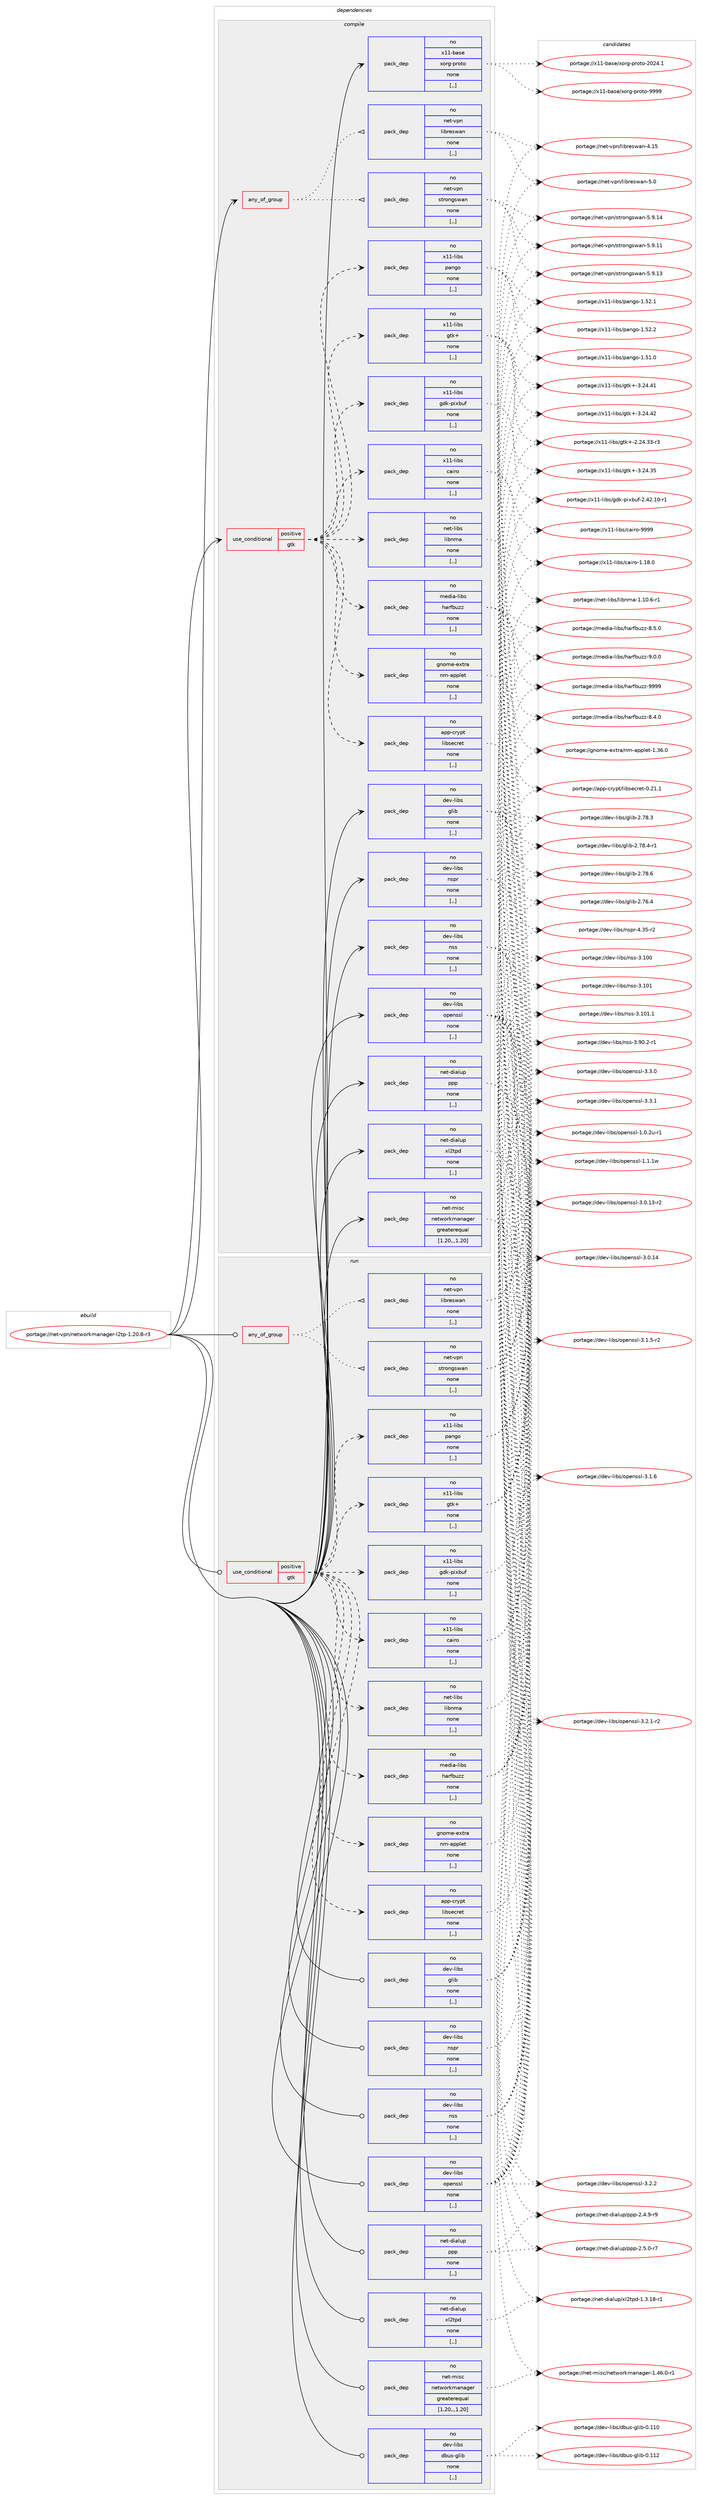 digraph prolog {

# *************
# Graph options
# *************

newrank=true;
concentrate=true;
compound=true;
graph [rankdir=LR,fontname=Helvetica,fontsize=10,ranksep=1.5];#, ranksep=2.5, nodesep=0.2];
edge  [arrowhead=vee];
node  [fontname=Helvetica,fontsize=10];

# **********
# The ebuild
# **********

subgraph cluster_leftcol {
color=gray;
rank=same;
label=<<i>ebuild</i>>;
id [label="portage://net-vpn/networkmanager-l2tp-1.20.8-r3", color=red, width=4, href="../net-vpn/networkmanager-l2tp-1.20.8-r3.svg"];
}

# ****************
# The dependencies
# ****************

subgraph cluster_midcol {
color=gray;
label=<<i>dependencies</i>>;
subgraph cluster_compile {
fillcolor="#eeeeee";
style=filled;
label=<<i>compile</i>>;
subgraph any2543 {
dependency376897 [label=<<TABLE BORDER="0" CELLBORDER="1" CELLSPACING="0" CELLPADDING="4"><TR><TD CELLPADDING="10">any_of_group</TD></TR></TABLE>>, shape=none, color=red];subgraph pack274647 {
dependency376898 [label=<<TABLE BORDER="0" CELLBORDER="1" CELLSPACING="0" CELLPADDING="4" WIDTH="220"><TR><TD ROWSPAN="6" CELLPADDING="30">pack_dep</TD></TR><TR><TD WIDTH="110">no</TD></TR><TR><TD>net-vpn</TD></TR><TR><TD>strongswan</TD></TR><TR><TD>none</TD></TR><TR><TD>[,,]</TD></TR></TABLE>>, shape=none, color=blue];
}
dependency376897:e -> dependency376898:w [weight=20,style="dotted",arrowhead="oinv"];
subgraph pack274648 {
dependency376899 [label=<<TABLE BORDER="0" CELLBORDER="1" CELLSPACING="0" CELLPADDING="4" WIDTH="220"><TR><TD ROWSPAN="6" CELLPADDING="30">pack_dep</TD></TR><TR><TD WIDTH="110">no</TD></TR><TR><TD>net-vpn</TD></TR><TR><TD>libreswan</TD></TR><TR><TD>none</TD></TR><TR><TD>[,,]</TD></TR></TABLE>>, shape=none, color=blue];
}
dependency376897:e -> dependency376899:w [weight=20,style="dotted",arrowhead="oinv"];
}
id:e -> dependency376897:w [weight=20,style="solid",arrowhead="vee"];
subgraph cond99526 {
dependency376900 [label=<<TABLE BORDER="0" CELLBORDER="1" CELLSPACING="0" CELLPADDING="4"><TR><TD ROWSPAN="3" CELLPADDING="10">use_conditional</TD></TR><TR><TD>positive</TD></TR><TR><TD>gtk</TD></TR></TABLE>>, shape=none, color=red];
subgraph pack274649 {
dependency376901 [label=<<TABLE BORDER="0" CELLBORDER="1" CELLSPACING="0" CELLPADDING="4" WIDTH="220"><TR><TD ROWSPAN="6" CELLPADDING="30">pack_dep</TD></TR><TR><TD WIDTH="110">no</TD></TR><TR><TD>app-crypt</TD></TR><TR><TD>libsecret</TD></TR><TR><TD>none</TD></TR><TR><TD>[,,]</TD></TR></TABLE>>, shape=none, color=blue];
}
dependency376900:e -> dependency376901:w [weight=20,style="dashed",arrowhead="vee"];
subgraph pack274650 {
dependency376902 [label=<<TABLE BORDER="0" CELLBORDER="1" CELLSPACING="0" CELLPADDING="4" WIDTH="220"><TR><TD ROWSPAN="6" CELLPADDING="30">pack_dep</TD></TR><TR><TD WIDTH="110">no</TD></TR><TR><TD>gnome-extra</TD></TR><TR><TD>nm-applet</TD></TR><TR><TD>none</TD></TR><TR><TD>[,,]</TD></TR></TABLE>>, shape=none, color=blue];
}
dependency376900:e -> dependency376902:w [weight=20,style="dashed",arrowhead="vee"];
subgraph pack274651 {
dependency376903 [label=<<TABLE BORDER="0" CELLBORDER="1" CELLSPACING="0" CELLPADDING="4" WIDTH="220"><TR><TD ROWSPAN="6" CELLPADDING="30">pack_dep</TD></TR><TR><TD WIDTH="110">no</TD></TR><TR><TD>media-libs</TD></TR><TR><TD>harfbuzz</TD></TR><TR><TD>none</TD></TR><TR><TD>[,,]</TD></TR></TABLE>>, shape=none, color=blue];
}
dependency376900:e -> dependency376903:w [weight=20,style="dashed",arrowhead="vee"];
subgraph pack274652 {
dependency376904 [label=<<TABLE BORDER="0" CELLBORDER="1" CELLSPACING="0" CELLPADDING="4" WIDTH="220"><TR><TD ROWSPAN="6" CELLPADDING="30">pack_dep</TD></TR><TR><TD WIDTH="110">no</TD></TR><TR><TD>net-libs</TD></TR><TR><TD>libnma</TD></TR><TR><TD>none</TD></TR><TR><TD>[,,]</TD></TR></TABLE>>, shape=none, color=blue];
}
dependency376900:e -> dependency376904:w [weight=20,style="dashed",arrowhead="vee"];
subgraph pack274653 {
dependency376905 [label=<<TABLE BORDER="0" CELLBORDER="1" CELLSPACING="0" CELLPADDING="4" WIDTH="220"><TR><TD ROWSPAN="6" CELLPADDING="30">pack_dep</TD></TR><TR><TD WIDTH="110">no</TD></TR><TR><TD>x11-libs</TD></TR><TR><TD>cairo</TD></TR><TR><TD>none</TD></TR><TR><TD>[,,]</TD></TR></TABLE>>, shape=none, color=blue];
}
dependency376900:e -> dependency376905:w [weight=20,style="dashed",arrowhead="vee"];
subgraph pack274654 {
dependency376906 [label=<<TABLE BORDER="0" CELLBORDER="1" CELLSPACING="0" CELLPADDING="4" WIDTH="220"><TR><TD ROWSPAN="6" CELLPADDING="30">pack_dep</TD></TR><TR><TD WIDTH="110">no</TD></TR><TR><TD>x11-libs</TD></TR><TR><TD>gdk-pixbuf</TD></TR><TR><TD>none</TD></TR><TR><TD>[,,]</TD></TR></TABLE>>, shape=none, color=blue];
}
dependency376900:e -> dependency376906:w [weight=20,style="dashed",arrowhead="vee"];
subgraph pack274655 {
dependency376907 [label=<<TABLE BORDER="0" CELLBORDER="1" CELLSPACING="0" CELLPADDING="4" WIDTH="220"><TR><TD ROWSPAN="6" CELLPADDING="30">pack_dep</TD></TR><TR><TD WIDTH="110">no</TD></TR><TR><TD>x11-libs</TD></TR><TR><TD>gtk+</TD></TR><TR><TD>none</TD></TR><TR><TD>[,,]</TD></TR></TABLE>>, shape=none, color=blue];
}
dependency376900:e -> dependency376907:w [weight=20,style="dashed",arrowhead="vee"];
subgraph pack274656 {
dependency376908 [label=<<TABLE BORDER="0" CELLBORDER="1" CELLSPACING="0" CELLPADDING="4" WIDTH="220"><TR><TD ROWSPAN="6" CELLPADDING="30">pack_dep</TD></TR><TR><TD WIDTH="110">no</TD></TR><TR><TD>x11-libs</TD></TR><TR><TD>pango</TD></TR><TR><TD>none</TD></TR><TR><TD>[,,]</TD></TR></TABLE>>, shape=none, color=blue];
}
dependency376900:e -> dependency376908:w [weight=20,style="dashed",arrowhead="vee"];
}
id:e -> dependency376900:w [weight=20,style="solid",arrowhead="vee"];
subgraph pack274657 {
dependency376909 [label=<<TABLE BORDER="0" CELLBORDER="1" CELLSPACING="0" CELLPADDING="4" WIDTH="220"><TR><TD ROWSPAN="6" CELLPADDING="30">pack_dep</TD></TR><TR><TD WIDTH="110">no</TD></TR><TR><TD>dev-libs</TD></TR><TR><TD>glib</TD></TR><TR><TD>none</TD></TR><TR><TD>[,,]</TD></TR></TABLE>>, shape=none, color=blue];
}
id:e -> dependency376909:w [weight=20,style="solid",arrowhead="vee"];
subgraph pack274658 {
dependency376910 [label=<<TABLE BORDER="0" CELLBORDER="1" CELLSPACING="0" CELLPADDING="4" WIDTH="220"><TR><TD ROWSPAN="6" CELLPADDING="30">pack_dep</TD></TR><TR><TD WIDTH="110">no</TD></TR><TR><TD>dev-libs</TD></TR><TR><TD>nspr</TD></TR><TR><TD>none</TD></TR><TR><TD>[,,]</TD></TR></TABLE>>, shape=none, color=blue];
}
id:e -> dependency376910:w [weight=20,style="solid",arrowhead="vee"];
subgraph pack274659 {
dependency376911 [label=<<TABLE BORDER="0" CELLBORDER="1" CELLSPACING="0" CELLPADDING="4" WIDTH="220"><TR><TD ROWSPAN="6" CELLPADDING="30">pack_dep</TD></TR><TR><TD WIDTH="110">no</TD></TR><TR><TD>dev-libs</TD></TR><TR><TD>nss</TD></TR><TR><TD>none</TD></TR><TR><TD>[,,]</TD></TR></TABLE>>, shape=none, color=blue];
}
id:e -> dependency376911:w [weight=20,style="solid",arrowhead="vee"];
subgraph pack274660 {
dependency376912 [label=<<TABLE BORDER="0" CELLBORDER="1" CELLSPACING="0" CELLPADDING="4" WIDTH="220"><TR><TD ROWSPAN="6" CELLPADDING="30">pack_dep</TD></TR><TR><TD WIDTH="110">no</TD></TR><TR><TD>dev-libs</TD></TR><TR><TD>openssl</TD></TR><TR><TD>none</TD></TR><TR><TD>[,,]</TD></TR></TABLE>>, shape=none, color=blue];
}
id:e -> dependency376912:w [weight=20,style="solid",arrowhead="vee"];
subgraph pack274661 {
dependency376913 [label=<<TABLE BORDER="0" CELLBORDER="1" CELLSPACING="0" CELLPADDING="4" WIDTH="220"><TR><TD ROWSPAN="6" CELLPADDING="30">pack_dep</TD></TR><TR><TD WIDTH="110">no</TD></TR><TR><TD>net-dialup</TD></TR><TR><TD>ppp</TD></TR><TR><TD>none</TD></TR><TR><TD>[,,]</TD></TR></TABLE>>, shape=none, color=blue];
}
id:e -> dependency376913:w [weight=20,style="solid",arrowhead="vee"];
subgraph pack274662 {
dependency376914 [label=<<TABLE BORDER="0" CELLBORDER="1" CELLSPACING="0" CELLPADDING="4" WIDTH="220"><TR><TD ROWSPAN="6" CELLPADDING="30">pack_dep</TD></TR><TR><TD WIDTH="110">no</TD></TR><TR><TD>net-dialup</TD></TR><TR><TD>xl2tpd</TD></TR><TR><TD>none</TD></TR><TR><TD>[,,]</TD></TR></TABLE>>, shape=none, color=blue];
}
id:e -> dependency376914:w [weight=20,style="solid",arrowhead="vee"];
subgraph pack274663 {
dependency376915 [label=<<TABLE BORDER="0" CELLBORDER="1" CELLSPACING="0" CELLPADDING="4" WIDTH="220"><TR><TD ROWSPAN="6" CELLPADDING="30">pack_dep</TD></TR><TR><TD WIDTH="110">no</TD></TR><TR><TD>net-misc</TD></TR><TR><TD>networkmanager</TD></TR><TR><TD>greaterequal</TD></TR><TR><TD>[1.20,,,1.20]</TD></TR></TABLE>>, shape=none, color=blue];
}
id:e -> dependency376915:w [weight=20,style="solid",arrowhead="vee"];
subgraph pack274664 {
dependency376916 [label=<<TABLE BORDER="0" CELLBORDER="1" CELLSPACING="0" CELLPADDING="4" WIDTH="220"><TR><TD ROWSPAN="6" CELLPADDING="30">pack_dep</TD></TR><TR><TD WIDTH="110">no</TD></TR><TR><TD>x11-base</TD></TR><TR><TD>xorg-proto</TD></TR><TR><TD>none</TD></TR><TR><TD>[,,]</TD></TR></TABLE>>, shape=none, color=blue];
}
id:e -> dependency376916:w [weight=20,style="solid",arrowhead="vee"];
}
subgraph cluster_compileandrun {
fillcolor="#eeeeee";
style=filled;
label=<<i>compile and run</i>>;
}
subgraph cluster_run {
fillcolor="#eeeeee";
style=filled;
label=<<i>run</i>>;
subgraph any2544 {
dependency376917 [label=<<TABLE BORDER="0" CELLBORDER="1" CELLSPACING="0" CELLPADDING="4"><TR><TD CELLPADDING="10">any_of_group</TD></TR></TABLE>>, shape=none, color=red];subgraph pack274665 {
dependency376918 [label=<<TABLE BORDER="0" CELLBORDER="1" CELLSPACING="0" CELLPADDING="4" WIDTH="220"><TR><TD ROWSPAN="6" CELLPADDING="30">pack_dep</TD></TR><TR><TD WIDTH="110">no</TD></TR><TR><TD>net-vpn</TD></TR><TR><TD>strongswan</TD></TR><TR><TD>none</TD></TR><TR><TD>[,,]</TD></TR></TABLE>>, shape=none, color=blue];
}
dependency376917:e -> dependency376918:w [weight=20,style="dotted",arrowhead="oinv"];
subgraph pack274666 {
dependency376919 [label=<<TABLE BORDER="0" CELLBORDER="1" CELLSPACING="0" CELLPADDING="4" WIDTH="220"><TR><TD ROWSPAN="6" CELLPADDING="30">pack_dep</TD></TR><TR><TD WIDTH="110">no</TD></TR><TR><TD>net-vpn</TD></TR><TR><TD>libreswan</TD></TR><TR><TD>none</TD></TR><TR><TD>[,,]</TD></TR></TABLE>>, shape=none, color=blue];
}
dependency376917:e -> dependency376919:w [weight=20,style="dotted",arrowhead="oinv"];
}
id:e -> dependency376917:w [weight=20,style="solid",arrowhead="odot"];
subgraph cond99527 {
dependency376920 [label=<<TABLE BORDER="0" CELLBORDER="1" CELLSPACING="0" CELLPADDING="4"><TR><TD ROWSPAN="3" CELLPADDING="10">use_conditional</TD></TR><TR><TD>positive</TD></TR><TR><TD>gtk</TD></TR></TABLE>>, shape=none, color=red];
subgraph pack274667 {
dependency376921 [label=<<TABLE BORDER="0" CELLBORDER="1" CELLSPACING="0" CELLPADDING="4" WIDTH="220"><TR><TD ROWSPAN="6" CELLPADDING="30">pack_dep</TD></TR><TR><TD WIDTH="110">no</TD></TR><TR><TD>app-crypt</TD></TR><TR><TD>libsecret</TD></TR><TR><TD>none</TD></TR><TR><TD>[,,]</TD></TR></TABLE>>, shape=none, color=blue];
}
dependency376920:e -> dependency376921:w [weight=20,style="dashed",arrowhead="vee"];
subgraph pack274668 {
dependency376922 [label=<<TABLE BORDER="0" CELLBORDER="1" CELLSPACING="0" CELLPADDING="4" WIDTH="220"><TR><TD ROWSPAN="6" CELLPADDING="30">pack_dep</TD></TR><TR><TD WIDTH="110">no</TD></TR><TR><TD>gnome-extra</TD></TR><TR><TD>nm-applet</TD></TR><TR><TD>none</TD></TR><TR><TD>[,,]</TD></TR></TABLE>>, shape=none, color=blue];
}
dependency376920:e -> dependency376922:w [weight=20,style="dashed",arrowhead="vee"];
subgraph pack274669 {
dependency376923 [label=<<TABLE BORDER="0" CELLBORDER="1" CELLSPACING="0" CELLPADDING="4" WIDTH="220"><TR><TD ROWSPAN="6" CELLPADDING="30">pack_dep</TD></TR><TR><TD WIDTH="110">no</TD></TR><TR><TD>media-libs</TD></TR><TR><TD>harfbuzz</TD></TR><TR><TD>none</TD></TR><TR><TD>[,,]</TD></TR></TABLE>>, shape=none, color=blue];
}
dependency376920:e -> dependency376923:w [weight=20,style="dashed",arrowhead="vee"];
subgraph pack274670 {
dependency376924 [label=<<TABLE BORDER="0" CELLBORDER="1" CELLSPACING="0" CELLPADDING="4" WIDTH="220"><TR><TD ROWSPAN="6" CELLPADDING="30">pack_dep</TD></TR><TR><TD WIDTH="110">no</TD></TR><TR><TD>net-libs</TD></TR><TR><TD>libnma</TD></TR><TR><TD>none</TD></TR><TR><TD>[,,]</TD></TR></TABLE>>, shape=none, color=blue];
}
dependency376920:e -> dependency376924:w [weight=20,style="dashed",arrowhead="vee"];
subgraph pack274671 {
dependency376925 [label=<<TABLE BORDER="0" CELLBORDER="1" CELLSPACING="0" CELLPADDING="4" WIDTH="220"><TR><TD ROWSPAN="6" CELLPADDING="30">pack_dep</TD></TR><TR><TD WIDTH="110">no</TD></TR><TR><TD>x11-libs</TD></TR><TR><TD>cairo</TD></TR><TR><TD>none</TD></TR><TR><TD>[,,]</TD></TR></TABLE>>, shape=none, color=blue];
}
dependency376920:e -> dependency376925:w [weight=20,style="dashed",arrowhead="vee"];
subgraph pack274672 {
dependency376926 [label=<<TABLE BORDER="0" CELLBORDER="1" CELLSPACING="0" CELLPADDING="4" WIDTH="220"><TR><TD ROWSPAN="6" CELLPADDING="30">pack_dep</TD></TR><TR><TD WIDTH="110">no</TD></TR><TR><TD>x11-libs</TD></TR><TR><TD>gdk-pixbuf</TD></TR><TR><TD>none</TD></TR><TR><TD>[,,]</TD></TR></TABLE>>, shape=none, color=blue];
}
dependency376920:e -> dependency376926:w [weight=20,style="dashed",arrowhead="vee"];
subgraph pack274673 {
dependency376927 [label=<<TABLE BORDER="0" CELLBORDER="1" CELLSPACING="0" CELLPADDING="4" WIDTH="220"><TR><TD ROWSPAN="6" CELLPADDING="30">pack_dep</TD></TR><TR><TD WIDTH="110">no</TD></TR><TR><TD>x11-libs</TD></TR><TR><TD>gtk+</TD></TR><TR><TD>none</TD></TR><TR><TD>[,,]</TD></TR></TABLE>>, shape=none, color=blue];
}
dependency376920:e -> dependency376927:w [weight=20,style="dashed",arrowhead="vee"];
subgraph pack274674 {
dependency376928 [label=<<TABLE BORDER="0" CELLBORDER="1" CELLSPACING="0" CELLPADDING="4" WIDTH="220"><TR><TD ROWSPAN="6" CELLPADDING="30">pack_dep</TD></TR><TR><TD WIDTH="110">no</TD></TR><TR><TD>x11-libs</TD></TR><TR><TD>pango</TD></TR><TR><TD>none</TD></TR><TR><TD>[,,]</TD></TR></TABLE>>, shape=none, color=blue];
}
dependency376920:e -> dependency376928:w [weight=20,style="dashed",arrowhead="vee"];
}
id:e -> dependency376920:w [weight=20,style="solid",arrowhead="odot"];
subgraph pack274675 {
dependency376929 [label=<<TABLE BORDER="0" CELLBORDER="1" CELLSPACING="0" CELLPADDING="4" WIDTH="220"><TR><TD ROWSPAN="6" CELLPADDING="30">pack_dep</TD></TR><TR><TD WIDTH="110">no</TD></TR><TR><TD>dev-libs</TD></TR><TR><TD>dbus-glib</TD></TR><TR><TD>none</TD></TR><TR><TD>[,,]</TD></TR></TABLE>>, shape=none, color=blue];
}
id:e -> dependency376929:w [weight=20,style="solid",arrowhead="odot"];
subgraph pack274676 {
dependency376930 [label=<<TABLE BORDER="0" CELLBORDER="1" CELLSPACING="0" CELLPADDING="4" WIDTH="220"><TR><TD ROWSPAN="6" CELLPADDING="30">pack_dep</TD></TR><TR><TD WIDTH="110">no</TD></TR><TR><TD>dev-libs</TD></TR><TR><TD>glib</TD></TR><TR><TD>none</TD></TR><TR><TD>[,,]</TD></TR></TABLE>>, shape=none, color=blue];
}
id:e -> dependency376930:w [weight=20,style="solid",arrowhead="odot"];
subgraph pack274677 {
dependency376931 [label=<<TABLE BORDER="0" CELLBORDER="1" CELLSPACING="0" CELLPADDING="4" WIDTH="220"><TR><TD ROWSPAN="6" CELLPADDING="30">pack_dep</TD></TR><TR><TD WIDTH="110">no</TD></TR><TR><TD>dev-libs</TD></TR><TR><TD>nspr</TD></TR><TR><TD>none</TD></TR><TR><TD>[,,]</TD></TR></TABLE>>, shape=none, color=blue];
}
id:e -> dependency376931:w [weight=20,style="solid",arrowhead="odot"];
subgraph pack274678 {
dependency376932 [label=<<TABLE BORDER="0" CELLBORDER="1" CELLSPACING="0" CELLPADDING="4" WIDTH="220"><TR><TD ROWSPAN="6" CELLPADDING="30">pack_dep</TD></TR><TR><TD WIDTH="110">no</TD></TR><TR><TD>dev-libs</TD></TR><TR><TD>nss</TD></TR><TR><TD>none</TD></TR><TR><TD>[,,]</TD></TR></TABLE>>, shape=none, color=blue];
}
id:e -> dependency376932:w [weight=20,style="solid",arrowhead="odot"];
subgraph pack274679 {
dependency376933 [label=<<TABLE BORDER="0" CELLBORDER="1" CELLSPACING="0" CELLPADDING="4" WIDTH="220"><TR><TD ROWSPAN="6" CELLPADDING="30">pack_dep</TD></TR><TR><TD WIDTH="110">no</TD></TR><TR><TD>dev-libs</TD></TR><TR><TD>openssl</TD></TR><TR><TD>none</TD></TR><TR><TD>[,,]</TD></TR></TABLE>>, shape=none, color=blue];
}
id:e -> dependency376933:w [weight=20,style="solid",arrowhead="odot"];
subgraph pack274680 {
dependency376934 [label=<<TABLE BORDER="0" CELLBORDER="1" CELLSPACING="0" CELLPADDING="4" WIDTH="220"><TR><TD ROWSPAN="6" CELLPADDING="30">pack_dep</TD></TR><TR><TD WIDTH="110">no</TD></TR><TR><TD>net-dialup</TD></TR><TR><TD>ppp</TD></TR><TR><TD>none</TD></TR><TR><TD>[,,]</TD></TR></TABLE>>, shape=none, color=blue];
}
id:e -> dependency376934:w [weight=20,style="solid",arrowhead="odot"];
subgraph pack274681 {
dependency376935 [label=<<TABLE BORDER="0" CELLBORDER="1" CELLSPACING="0" CELLPADDING="4" WIDTH="220"><TR><TD ROWSPAN="6" CELLPADDING="30">pack_dep</TD></TR><TR><TD WIDTH="110">no</TD></TR><TR><TD>net-dialup</TD></TR><TR><TD>xl2tpd</TD></TR><TR><TD>none</TD></TR><TR><TD>[,,]</TD></TR></TABLE>>, shape=none, color=blue];
}
id:e -> dependency376935:w [weight=20,style="solid",arrowhead="odot"];
subgraph pack274682 {
dependency376936 [label=<<TABLE BORDER="0" CELLBORDER="1" CELLSPACING="0" CELLPADDING="4" WIDTH="220"><TR><TD ROWSPAN="6" CELLPADDING="30">pack_dep</TD></TR><TR><TD WIDTH="110">no</TD></TR><TR><TD>net-misc</TD></TR><TR><TD>networkmanager</TD></TR><TR><TD>greaterequal</TD></TR><TR><TD>[1.20,,,1.20]</TD></TR></TABLE>>, shape=none, color=blue];
}
id:e -> dependency376936:w [weight=20,style="solid",arrowhead="odot"];
}
}

# **************
# The candidates
# **************

subgraph cluster_choices {
rank=same;
color=gray;
label=<<i>candidates</i>>;

subgraph choice274647 {
color=black;
nodesep=1;
choice11010111645118112110471151161141111101031151199711045534657464949 [label="portage://net-vpn/strongswan-5.9.11", color=red, width=4,href="../net-vpn/strongswan-5.9.11.svg"];
choice11010111645118112110471151161141111101031151199711045534657464951 [label="portage://net-vpn/strongswan-5.9.13", color=red, width=4,href="../net-vpn/strongswan-5.9.13.svg"];
choice11010111645118112110471151161141111101031151199711045534657464952 [label="portage://net-vpn/strongswan-5.9.14", color=red, width=4,href="../net-vpn/strongswan-5.9.14.svg"];
dependency376898:e -> choice11010111645118112110471151161141111101031151199711045534657464949:w [style=dotted,weight="100"];
dependency376898:e -> choice11010111645118112110471151161141111101031151199711045534657464951:w [style=dotted,weight="100"];
dependency376898:e -> choice11010111645118112110471151161141111101031151199711045534657464952:w [style=dotted,weight="100"];
}
subgraph choice274648 {
color=black;
nodesep=1;
choice110101116451181121104710810598114101115119971104552464953 [label="portage://net-vpn/libreswan-4.15", color=red, width=4,href="../net-vpn/libreswan-4.15.svg"];
choice1101011164511811211047108105981141011151199711045534648 [label="portage://net-vpn/libreswan-5.0", color=red, width=4,href="../net-vpn/libreswan-5.0.svg"];
dependency376899:e -> choice110101116451181121104710810598114101115119971104552464953:w [style=dotted,weight="100"];
dependency376899:e -> choice1101011164511811211047108105981141011151199711045534648:w [style=dotted,weight="100"];
}
subgraph choice274649 {
color=black;
nodesep=1;
choice97112112459911412111211647108105981151019911410111645484650494649 [label="portage://app-crypt/libsecret-0.21.1", color=red, width=4,href="../app-crypt/libsecret-0.21.1.svg"];
dependency376901:e -> choice97112112459911412111211647108105981151019911410111645484650494649:w [style=dotted,weight="100"];
}
subgraph choice274650 {
color=black;
nodesep=1;
choice103110111109101451011201161149747110109459711211210810111645494651544648 [label="portage://gnome-extra/nm-applet-1.36.0", color=red, width=4,href="../gnome-extra/nm-applet-1.36.0.svg"];
dependency376902:e -> choice103110111109101451011201161149747110109459711211210810111645494651544648:w [style=dotted,weight="100"];
}
subgraph choice274651 {
color=black;
nodesep=1;
choice109101100105974510810598115471049711410298117122122455646524648 [label="portage://media-libs/harfbuzz-8.4.0", color=red, width=4,href="../media-libs/harfbuzz-8.4.0.svg"];
choice109101100105974510810598115471049711410298117122122455646534648 [label="portage://media-libs/harfbuzz-8.5.0", color=red, width=4,href="../media-libs/harfbuzz-8.5.0.svg"];
choice109101100105974510810598115471049711410298117122122455746484648 [label="portage://media-libs/harfbuzz-9.0.0", color=red, width=4,href="../media-libs/harfbuzz-9.0.0.svg"];
choice1091011001059745108105981154710497114102981171221224557575757 [label="portage://media-libs/harfbuzz-9999", color=red, width=4,href="../media-libs/harfbuzz-9999.svg"];
dependency376903:e -> choice109101100105974510810598115471049711410298117122122455646524648:w [style=dotted,weight="100"];
dependency376903:e -> choice109101100105974510810598115471049711410298117122122455646534648:w [style=dotted,weight="100"];
dependency376903:e -> choice109101100105974510810598115471049711410298117122122455746484648:w [style=dotted,weight="100"];
dependency376903:e -> choice1091011001059745108105981154710497114102981171221224557575757:w [style=dotted,weight="100"];
}
subgraph choice274652 {
color=black;
nodesep=1;
choice1101011164510810598115471081059811010997454946494846544511449 [label="portage://net-libs/libnma-1.10.6-r1", color=red, width=4,href="../net-libs/libnma-1.10.6-r1.svg"];
dependency376904:e -> choice1101011164510810598115471081059811010997454946494846544511449:w [style=dotted,weight="100"];
}
subgraph choice274653 {
color=black;
nodesep=1;
choice1204949451081059811547999710511411145494649564648 [label="portage://x11-libs/cairo-1.18.0", color=red, width=4,href="../x11-libs/cairo-1.18.0.svg"];
choice120494945108105981154799971051141114557575757 [label="portage://x11-libs/cairo-9999", color=red, width=4,href="../x11-libs/cairo-9999.svg"];
dependency376905:e -> choice1204949451081059811547999710511411145494649564648:w [style=dotted,weight="100"];
dependency376905:e -> choice120494945108105981154799971051141114557575757:w [style=dotted,weight="100"];
}
subgraph choice274654 {
color=black;
nodesep=1;
choice1204949451081059811547103100107451121051209811710245504652504649484511449 [label="portage://x11-libs/gdk-pixbuf-2.42.10-r1", color=red, width=4,href="../x11-libs/gdk-pixbuf-2.42.10-r1.svg"];
dependency376906:e -> choice1204949451081059811547103100107451121051209811710245504652504649484511449:w [style=dotted,weight="100"];
}
subgraph choice274655 {
color=black;
nodesep=1;
choice12049494510810598115471031161074345504650524651514511451 [label="portage://x11-libs/gtk+-2.24.33-r3", color=red, width=4,href="../x11-libs/gtk+-2.24.33-r3.svg"];
choice1204949451081059811547103116107434551465052465153 [label="portage://x11-libs/gtk+-3.24.35", color=red, width=4,href="../x11-libs/gtk+-3.24.35.svg"];
choice1204949451081059811547103116107434551465052465249 [label="portage://x11-libs/gtk+-3.24.41", color=red, width=4,href="../x11-libs/gtk+-3.24.41.svg"];
choice1204949451081059811547103116107434551465052465250 [label="portage://x11-libs/gtk+-3.24.42", color=red, width=4,href="../x11-libs/gtk+-3.24.42.svg"];
dependency376907:e -> choice12049494510810598115471031161074345504650524651514511451:w [style=dotted,weight="100"];
dependency376907:e -> choice1204949451081059811547103116107434551465052465153:w [style=dotted,weight="100"];
dependency376907:e -> choice1204949451081059811547103116107434551465052465249:w [style=dotted,weight="100"];
dependency376907:e -> choice1204949451081059811547103116107434551465052465250:w [style=dotted,weight="100"];
}
subgraph choice274656 {
color=black;
nodesep=1;
choice12049494510810598115471129711010311145494653494648 [label="portage://x11-libs/pango-1.51.0", color=red, width=4,href="../x11-libs/pango-1.51.0.svg"];
choice12049494510810598115471129711010311145494653504649 [label="portage://x11-libs/pango-1.52.1", color=red, width=4,href="../x11-libs/pango-1.52.1.svg"];
choice12049494510810598115471129711010311145494653504650 [label="portage://x11-libs/pango-1.52.2", color=red, width=4,href="../x11-libs/pango-1.52.2.svg"];
dependency376908:e -> choice12049494510810598115471129711010311145494653494648:w [style=dotted,weight="100"];
dependency376908:e -> choice12049494510810598115471129711010311145494653504649:w [style=dotted,weight="100"];
dependency376908:e -> choice12049494510810598115471129711010311145494653504650:w [style=dotted,weight="100"];
}
subgraph choice274657 {
color=black;
nodesep=1;
choice1001011184510810598115471031081059845504655544652 [label="portage://dev-libs/glib-2.76.4", color=red, width=4,href="../dev-libs/glib-2.76.4.svg"];
choice1001011184510810598115471031081059845504655564651 [label="portage://dev-libs/glib-2.78.3", color=red, width=4,href="../dev-libs/glib-2.78.3.svg"];
choice10010111845108105981154710310810598455046555646524511449 [label="portage://dev-libs/glib-2.78.4-r1", color=red, width=4,href="../dev-libs/glib-2.78.4-r1.svg"];
choice1001011184510810598115471031081059845504655564654 [label="portage://dev-libs/glib-2.78.6", color=red, width=4,href="../dev-libs/glib-2.78.6.svg"];
dependency376909:e -> choice1001011184510810598115471031081059845504655544652:w [style=dotted,weight="100"];
dependency376909:e -> choice1001011184510810598115471031081059845504655564651:w [style=dotted,weight="100"];
dependency376909:e -> choice10010111845108105981154710310810598455046555646524511449:w [style=dotted,weight="100"];
dependency376909:e -> choice1001011184510810598115471031081059845504655564654:w [style=dotted,weight="100"];
}
subgraph choice274658 {
color=black;
nodesep=1;
choice10010111845108105981154711011511211445524651534511450 [label="portage://dev-libs/nspr-4.35-r2", color=red, width=4,href="../dev-libs/nspr-4.35-r2.svg"];
dependency376910:e -> choice10010111845108105981154711011511211445524651534511450:w [style=dotted,weight="100"];
}
subgraph choice274659 {
color=black;
nodesep=1;
choice100101118451081059811547110115115455146494848 [label="portage://dev-libs/nss-3.100", color=red, width=4,href="../dev-libs/nss-3.100.svg"];
choice100101118451081059811547110115115455146494849 [label="portage://dev-libs/nss-3.101", color=red, width=4,href="../dev-libs/nss-3.101.svg"];
choice1001011184510810598115471101151154551464948494649 [label="portage://dev-libs/nss-3.101.1", color=red, width=4,href="../dev-libs/nss-3.101.1.svg"];
choice100101118451081059811547110115115455146574846504511449 [label="portage://dev-libs/nss-3.90.2-r1", color=red, width=4,href="../dev-libs/nss-3.90.2-r1.svg"];
dependency376911:e -> choice100101118451081059811547110115115455146494848:w [style=dotted,weight="100"];
dependency376911:e -> choice100101118451081059811547110115115455146494849:w [style=dotted,weight="100"];
dependency376911:e -> choice1001011184510810598115471101151154551464948494649:w [style=dotted,weight="100"];
dependency376911:e -> choice100101118451081059811547110115115455146574846504511449:w [style=dotted,weight="100"];
}
subgraph choice274660 {
color=black;
nodesep=1;
choice1001011184510810598115471111121011101151151084549464846501174511449 [label="portage://dev-libs/openssl-1.0.2u-r1", color=red, width=4,href="../dev-libs/openssl-1.0.2u-r1.svg"];
choice100101118451081059811547111112101110115115108454946494649119 [label="portage://dev-libs/openssl-1.1.1w", color=red, width=4,href="../dev-libs/openssl-1.1.1w.svg"];
choice100101118451081059811547111112101110115115108455146484649514511450 [label="portage://dev-libs/openssl-3.0.13-r2", color=red, width=4,href="../dev-libs/openssl-3.0.13-r2.svg"];
choice10010111845108105981154711111210111011511510845514648464952 [label="portage://dev-libs/openssl-3.0.14", color=red, width=4,href="../dev-libs/openssl-3.0.14.svg"];
choice1001011184510810598115471111121011101151151084551464946534511450 [label="portage://dev-libs/openssl-3.1.5-r2", color=red, width=4,href="../dev-libs/openssl-3.1.5-r2.svg"];
choice100101118451081059811547111112101110115115108455146494654 [label="portage://dev-libs/openssl-3.1.6", color=red, width=4,href="../dev-libs/openssl-3.1.6.svg"];
choice1001011184510810598115471111121011101151151084551465046494511450 [label="portage://dev-libs/openssl-3.2.1-r2", color=red, width=4,href="../dev-libs/openssl-3.2.1-r2.svg"];
choice100101118451081059811547111112101110115115108455146504650 [label="portage://dev-libs/openssl-3.2.2", color=red, width=4,href="../dev-libs/openssl-3.2.2.svg"];
choice100101118451081059811547111112101110115115108455146514648 [label="portage://dev-libs/openssl-3.3.0", color=red, width=4,href="../dev-libs/openssl-3.3.0.svg"];
choice100101118451081059811547111112101110115115108455146514649 [label="portage://dev-libs/openssl-3.3.1", color=red, width=4,href="../dev-libs/openssl-3.3.1.svg"];
dependency376912:e -> choice1001011184510810598115471111121011101151151084549464846501174511449:w [style=dotted,weight="100"];
dependency376912:e -> choice100101118451081059811547111112101110115115108454946494649119:w [style=dotted,weight="100"];
dependency376912:e -> choice100101118451081059811547111112101110115115108455146484649514511450:w [style=dotted,weight="100"];
dependency376912:e -> choice10010111845108105981154711111210111011511510845514648464952:w [style=dotted,weight="100"];
dependency376912:e -> choice1001011184510810598115471111121011101151151084551464946534511450:w [style=dotted,weight="100"];
dependency376912:e -> choice100101118451081059811547111112101110115115108455146494654:w [style=dotted,weight="100"];
dependency376912:e -> choice1001011184510810598115471111121011101151151084551465046494511450:w [style=dotted,weight="100"];
dependency376912:e -> choice100101118451081059811547111112101110115115108455146504650:w [style=dotted,weight="100"];
dependency376912:e -> choice100101118451081059811547111112101110115115108455146514648:w [style=dotted,weight="100"];
dependency376912:e -> choice100101118451081059811547111112101110115115108455146514649:w [style=dotted,weight="100"];
}
subgraph choice274661 {
color=black;
nodesep=1;
choice1101011164510010597108117112471121121124550465246574511457 [label="portage://net-dialup/ppp-2.4.9-r9", color=red, width=4,href="../net-dialup/ppp-2.4.9-r9.svg"];
choice1101011164510010597108117112471121121124550465346484511455 [label="portage://net-dialup/ppp-2.5.0-r7", color=red, width=4,href="../net-dialup/ppp-2.5.0-r7.svg"];
dependency376913:e -> choice1101011164510010597108117112471121121124550465246574511457:w [style=dotted,weight="100"];
dependency376913:e -> choice1101011164510010597108117112471121121124550465346484511455:w [style=dotted,weight="100"];
}
subgraph choice274662 {
color=black;
nodesep=1;
choice11010111645100105971081171124712010850116112100454946514649564511449 [label="portage://net-dialup/xl2tpd-1.3.18-r1", color=red, width=4,href="../net-dialup/xl2tpd-1.3.18-r1.svg"];
dependency376914:e -> choice11010111645100105971081171124712010850116112100454946514649564511449:w [style=dotted,weight="100"];
}
subgraph choice274663 {
color=black;
nodesep=1;
choice1101011164510910511599471101011161191111141071099711097103101114454946525446484511449 [label="portage://net-misc/networkmanager-1.46.0-r1", color=red, width=4,href="../net-misc/networkmanager-1.46.0-r1.svg"];
dependency376915:e -> choice1101011164510910511599471101011161191111141071099711097103101114454946525446484511449:w [style=dotted,weight="100"];
}
subgraph choice274664 {
color=black;
nodesep=1;
choice1204949459897115101471201111141034511211411111611145504850524649 [label="portage://x11-base/xorg-proto-2024.1", color=red, width=4,href="../x11-base/xorg-proto-2024.1.svg"];
choice120494945989711510147120111114103451121141111161114557575757 [label="portage://x11-base/xorg-proto-9999", color=red, width=4,href="../x11-base/xorg-proto-9999.svg"];
dependency376916:e -> choice1204949459897115101471201111141034511211411111611145504850524649:w [style=dotted,weight="100"];
dependency376916:e -> choice120494945989711510147120111114103451121141111161114557575757:w [style=dotted,weight="100"];
}
subgraph choice274665 {
color=black;
nodesep=1;
choice11010111645118112110471151161141111101031151199711045534657464949 [label="portage://net-vpn/strongswan-5.9.11", color=red, width=4,href="../net-vpn/strongswan-5.9.11.svg"];
choice11010111645118112110471151161141111101031151199711045534657464951 [label="portage://net-vpn/strongswan-5.9.13", color=red, width=4,href="../net-vpn/strongswan-5.9.13.svg"];
choice11010111645118112110471151161141111101031151199711045534657464952 [label="portage://net-vpn/strongswan-5.9.14", color=red, width=4,href="../net-vpn/strongswan-5.9.14.svg"];
dependency376918:e -> choice11010111645118112110471151161141111101031151199711045534657464949:w [style=dotted,weight="100"];
dependency376918:e -> choice11010111645118112110471151161141111101031151199711045534657464951:w [style=dotted,weight="100"];
dependency376918:e -> choice11010111645118112110471151161141111101031151199711045534657464952:w [style=dotted,weight="100"];
}
subgraph choice274666 {
color=black;
nodesep=1;
choice110101116451181121104710810598114101115119971104552464953 [label="portage://net-vpn/libreswan-4.15", color=red, width=4,href="../net-vpn/libreswan-4.15.svg"];
choice1101011164511811211047108105981141011151199711045534648 [label="portage://net-vpn/libreswan-5.0", color=red, width=4,href="../net-vpn/libreswan-5.0.svg"];
dependency376919:e -> choice110101116451181121104710810598114101115119971104552464953:w [style=dotted,weight="100"];
dependency376919:e -> choice1101011164511811211047108105981141011151199711045534648:w [style=dotted,weight="100"];
}
subgraph choice274667 {
color=black;
nodesep=1;
choice97112112459911412111211647108105981151019911410111645484650494649 [label="portage://app-crypt/libsecret-0.21.1", color=red, width=4,href="../app-crypt/libsecret-0.21.1.svg"];
dependency376921:e -> choice97112112459911412111211647108105981151019911410111645484650494649:w [style=dotted,weight="100"];
}
subgraph choice274668 {
color=black;
nodesep=1;
choice103110111109101451011201161149747110109459711211210810111645494651544648 [label="portage://gnome-extra/nm-applet-1.36.0", color=red, width=4,href="../gnome-extra/nm-applet-1.36.0.svg"];
dependency376922:e -> choice103110111109101451011201161149747110109459711211210810111645494651544648:w [style=dotted,weight="100"];
}
subgraph choice274669 {
color=black;
nodesep=1;
choice109101100105974510810598115471049711410298117122122455646524648 [label="portage://media-libs/harfbuzz-8.4.0", color=red, width=4,href="../media-libs/harfbuzz-8.4.0.svg"];
choice109101100105974510810598115471049711410298117122122455646534648 [label="portage://media-libs/harfbuzz-8.5.0", color=red, width=4,href="../media-libs/harfbuzz-8.5.0.svg"];
choice109101100105974510810598115471049711410298117122122455746484648 [label="portage://media-libs/harfbuzz-9.0.0", color=red, width=4,href="../media-libs/harfbuzz-9.0.0.svg"];
choice1091011001059745108105981154710497114102981171221224557575757 [label="portage://media-libs/harfbuzz-9999", color=red, width=4,href="../media-libs/harfbuzz-9999.svg"];
dependency376923:e -> choice109101100105974510810598115471049711410298117122122455646524648:w [style=dotted,weight="100"];
dependency376923:e -> choice109101100105974510810598115471049711410298117122122455646534648:w [style=dotted,weight="100"];
dependency376923:e -> choice109101100105974510810598115471049711410298117122122455746484648:w [style=dotted,weight="100"];
dependency376923:e -> choice1091011001059745108105981154710497114102981171221224557575757:w [style=dotted,weight="100"];
}
subgraph choice274670 {
color=black;
nodesep=1;
choice1101011164510810598115471081059811010997454946494846544511449 [label="portage://net-libs/libnma-1.10.6-r1", color=red, width=4,href="../net-libs/libnma-1.10.6-r1.svg"];
dependency376924:e -> choice1101011164510810598115471081059811010997454946494846544511449:w [style=dotted,weight="100"];
}
subgraph choice274671 {
color=black;
nodesep=1;
choice1204949451081059811547999710511411145494649564648 [label="portage://x11-libs/cairo-1.18.0", color=red, width=4,href="../x11-libs/cairo-1.18.0.svg"];
choice120494945108105981154799971051141114557575757 [label="portage://x11-libs/cairo-9999", color=red, width=4,href="../x11-libs/cairo-9999.svg"];
dependency376925:e -> choice1204949451081059811547999710511411145494649564648:w [style=dotted,weight="100"];
dependency376925:e -> choice120494945108105981154799971051141114557575757:w [style=dotted,weight="100"];
}
subgraph choice274672 {
color=black;
nodesep=1;
choice1204949451081059811547103100107451121051209811710245504652504649484511449 [label="portage://x11-libs/gdk-pixbuf-2.42.10-r1", color=red, width=4,href="../x11-libs/gdk-pixbuf-2.42.10-r1.svg"];
dependency376926:e -> choice1204949451081059811547103100107451121051209811710245504652504649484511449:w [style=dotted,weight="100"];
}
subgraph choice274673 {
color=black;
nodesep=1;
choice12049494510810598115471031161074345504650524651514511451 [label="portage://x11-libs/gtk+-2.24.33-r3", color=red, width=4,href="../x11-libs/gtk+-2.24.33-r3.svg"];
choice1204949451081059811547103116107434551465052465153 [label="portage://x11-libs/gtk+-3.24.35", color=red, width=4,href="../x11-libs/gtk+-3.24.35.svg"];
choice1204949451081059811547103116107434551465052465249 [label="portage://x11-libs/gtk+-3.24.41", color=red, width=4,href="../x11-libs/gtk+-3.24.41.svg"];
choice1204949451081059811547103116107434551465052465250 [label="portage://x11-libs/gtk+-3.24.42", color=red, width=4,href="../x11-libs/gtk+-3.24.42.svg"];
dependency376927:e -> choice12049494510810598115471031161074345504650524651514511451:w [style=dotted,weight="100"];
dependency376927:e -> choice1204949451081059811547103116107434551465052465153:w [style=dotted,weight="100"];
dependency376927:e -> choice1204949451081059811547103116107434551465052465249:w [style=dotted,weight="100"];
dependency376927:e -> choice1204949451081059811547103116107434551465052465250:w [style=dotted,weight="100"];
}
subgraph choice274674 {
color=black;
nodesep=1;
choice12049494510810598115471129711010311145494653494648 [label="portage://x11-libs/pango-1.51.0", color=red, width=4,href="../x11-libs/pango-1.51.0.svg"];
choice12049494510810598115471129711010311145494653504649 [label="portage://x11-libs/pango-1.52.1", color=red, width=4,href="../x11-libs/pango-1.52.1.svg"];
choice12049494510810598115471129711010311145494653504650 [label="portage://x11-libs/pango-1.52.2", color=red, width=4,href="../x11-libs/pango-1.52.2.svg"];
dependency376928:e -> choice12049494510810598115471129711010311145494653494648:w [style=dotted,weight="100"];
dependency376928:e -> choice12049494510810598115471129711010311145494653504649:w [style=dotted,weight="100"];
dependency376928:e -> choice12049494510810598115471129711010311145494653504650:w [style=dotted,weight="100"];
}
subgraph choice274675 {
color=black;
nodesep=1;
choice100101118451081059811547100981171154510310810598454846494948 [label="portage://dev-libs/dbus-glib-0.110", color=red, width=4,href="../dev-libs/dbus-glib-0.110.svg"];
choice100101118451081059811547100981171154510310810598454846494950 [label="portage://dev-libs/dbus-glib-0.112", color=red, width=4,href="../dev-libs/dbus-glib-0.112.svg"];
dependency376929:e -> choice100101118451081059811547100981171154510310810598454846494948:w [style=dotted,weight="100"];
dependency376929:e -> choice100101118451081059811547100981171154510310810598454846494950:w [style=dotted,weight="100"];
}
subgraph choice274676 {
color=black;
nodesep=1;
choice1001011184510810598115471031081059845504655544652 [label="portage://dev-libs/glib-2.76.4", color=red, width=4,href="../dev-libs/glib-2.76.4.svg"];
choice1001011184510810598115471031081059845504655564651 [label="portage://dev-libs/glib-2.78.3", color=red, width=4,href="../dev-libs/glib-2.78.3.svg"];
choice10010111845108105981154710310810598455046555646524511449 [label="portage://dev-libs/glib-2.78.4-r1", color=red, width=4,href="../dev-libs/glib-2.78.4-r1.svg"];
choice1001011184510810598115471031081059845504655564654 [label="portage://dev-libs/glib-2.78.6", color=red, width=4,href="../dev-libs/glib-2.78.6.svg"];
dependency376930:e -> choice1001011184510810598115471031081059845504655544652:w [style=dotted,weight="100"];
dependency376930:e -> choice1001011184510810598115471031081059845504655564651:w [style=dotted,weight="100"];
dependency376930:e -> choice10010111845108105981154710310810598455046555646524511449:w [style=dotted,weight="100"];
dependency376930:e -> choice1001011184510810598115471031081059845504655564654:w [style=dotted,weight="100"];
}
subgraph choice274677 {
color=black;
nodesep=1;
choice10010111845108105981154711011511211445524651534511450 [label="portage://dev-libs/nspr-4.35-r2", color=red, width=4,href="../dev-libs/nspr-4.35-r2.svg"];
dependency376931:e -> choice10010111845108105981154711011511211445524651534511450:w [style=dotted,weight="100"];
}
subgraph choice274678 {
color=black;
nodesep=1;
choice100101118451081059811547110115115455146494848 [label="portage://dev-libs/nss-3.100", color=red, width=4,href="../dev-libs/nss-3.100.svg"];
choice100101118451081059811547110115115455146494849 [label="portage://dev-libs/nss-3.101", color=red, width=4,href="../dev-libs/nss-3.101.svg"];
choice1001011184510810598115471101151154551464948494649 [label="portage://dev-libs/nss-3.101.1", color=red, width=4,href="../dev-libs/nss-3.101.1.svg"];
choice100101118451081059811547110115115455146574846504511449 [label="portage://dev-libs/nss-3.90.2-r1", color=red, width=4,href="../dev-libs/nss-3.90.2-r1.svg"];
dependency376932:e -> choice100101118451081059811547110115115455146494848:w [style=dotted,weight="100"];
dependency376932:e -> choice100101118451081059811547110115115455146494849:w [style=dotted,weight="100"];
dependency376932:e -> choice1001011184510810598115471101151154551464948494649:w [style=dotted,weight="100"];
dependency376932:e -> choice100101118451081059811547110115115455146574846504511449:w [style=dotted,weight="100"];
}
subgraph choice274679 {
color=black;
nodesep=1;
choice1001011184510810598115471111121011101151151084549464846501174511449 [label="portage://dev-libs/openssl-1.0.2u-r1", color=red, width=4,href="../dev-libs/openssl-1.0.2u-r1.svg"];
choice100101118451081059811547111112101110115115108454946494649119 [label="portage://dev-libs/openssl-1.1.1w", color=red, width=4,href="../dev-libs/openssl-1.1.1w.svg"];
choice100101118451081059811547111112101110115115108455146484649514511450 [label="portage://dev-libs/openssl-3.0.13-r2", color=red, width=4,href="../dev-libs/openssl-3.0.13-r2.svg"];
choice10010111845108105981154711111210111011511510845514648464952 [label="portage://dev-libs/openssl-3.0.14", color=red, width=4,href="../dev-libs/openssl-3.0.14.svg"];
choice1001011184510810598115471111121011101151151084551464946534511450 [label="portage://dev-libs/openssl-3.1.5-r2", color=red, width=4,href="../dev-libs/openssl-3.1.5-r2.svg"];
choice100101118451081059811547111112101110115115108455146494654 [label="portage://dev-libs/openssl-3.1.6", color=red, width=4,href="../dev-libs/openssl-3.1.6.svg"];
choice1001011184510810598115471111121011101151151084551465046494511450 [label="portage://dev-libs/openssl-3.2.1-r2", color=red, width=4,href="../dev-libs/openssl-3.2.1-r2.svg"];
choice100101118451081059811547111112101110115115108455146504650 [label="portage://dev-libs/openssl-3.2.2", color=red, width=4,href="../dev-libs/openssl-3.2.2.svg"];
choice100101118451081059811547111112101110115115108455146514648 [label="portage://dev-libs/openssl-3.3.0", color=red, width=4,href="../dev-libs/openssl-3.3.0.svg"];
choice100101118451081059811547111112101110115115108455146514649 [label="portage://dev-libs/openssl-3.3.1", color=red, width=4,href="../dev-libs/openssl-3.3.1.svg"];
dependency376933:e -> choice1001011184510810598115471111121011101151151084549464846501174511449:w [style=dotted,weight="100"];
dependency376933:e -> choice100101118451081059811547111112101110115115108454946494649119:w [style=dotted,weight="100"];
dependency376933:e -> choice100101118451081059811547111112101110115115108455146484649514511450:w [style=dotted,weight="100"];
dependency376933:e -> choice10010111845108105981154711111210111011511510845514648464952:w [style=dotted,weight="100"];
dependency376933:e -> choice1001011184510810598115471111121011101151151084551464946534511450:w [style=dotted,weight="100"];
dependency376933:e -> choice100101118451081059811547111112101110115115108455146494654:w [style=dotted,weight="100"];
dependency376933:e -> choice1001011184510810598115471111121011101151151084551465046494511450:w [style=dotted,weight="100"];
dependency376933:e -> choice100101118451081059811547111112101110115115108455146504650:w [style=dotted,weight="100"];
dependency376933:e -> choice100101118451081059811547111112101110115115108455146514648:w [style=dotted,weight="100"];
dependency376933:e -> choice100101118451081059811547111112101110115115108455146514649:w [style=dotted,weight="100"];
}
subgraph choice274680 {
color=black;
nodesep=1;
choice1101011164510010597108117112471121121124550465246574511457 [label="portage://net-dialup/ppp-2.4.9-r9", color=red, width=4,href="../net-dialup/ppp-2.4.9-r9.svg"];
choice1101011164510010597108117112471121121124550465346484511455 [label="portage://net-dialup/ppp-2.5.0-r7", color=red, width=4,href="../net-dialup/ppp-2.5.0-r7.svg"];
dependency376934:e -> choice1101011164510010597108117112471121121124550465246574511457:w [style=dotted,weight="100"];
dependency376934:e -> choice1101011164510010597108117112471121121124550465346484511455:w [style=dotted,weight="100"];
}
subgraph choice274681 {
color=black;
nodesep=1;
choice11010111645100105971081171124712010850116112100454946514649564511449 [label="portage://net-dialup/xl2tpd-1.3.18-r1", color=red, width=4,href="../net-dialup/xl2tpd-1.3.18-r1.svg"];
dependency376935:e -> choice11010111645100105971081171124712010850116112100454946514649564511449:w [style=dotted,weight="100"];
}
subgraph choice274682 {
color=black;
nodesep=1;
choice1101011164510910511599471101011161191111141071099711097103101114454946525446484511449 [label="portage://net-misc/networkmanager-1.46.0-r1", color=red, width=4,href="../net-misc/networkmanager-1.46.0-r1.svg"];
dependency376936:e -> choice1101011164510910511599471101011161191111141071099711097103101114454946525446484511449:w [style=dotted,weight="100"];
}
}

}
